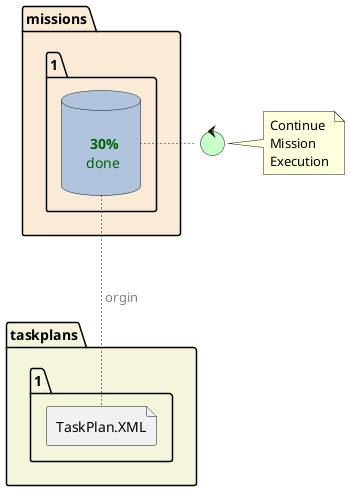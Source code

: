@startuml Overview
folder taskplans #Beige{
   folder "1" as tp1 {
      file taskplan as "TaskPlan.XML"
   }
}
folder missions #AntiqueWhite{
   folder m1 as "1" {
      database db1 as "            \n     <b>30%</b> \n    done   \n"  #LightSteelBlue;text:DarkGreen
   }
}

control c as "  " #TECHNOLOGY

taskplan -up- db1 #Black;line.dotted;text:Gray : "\n\n orgin"

db1 -[dotted]r- c 
note right of c
  Continue
  Mission 
  Execution
end note
@enduml